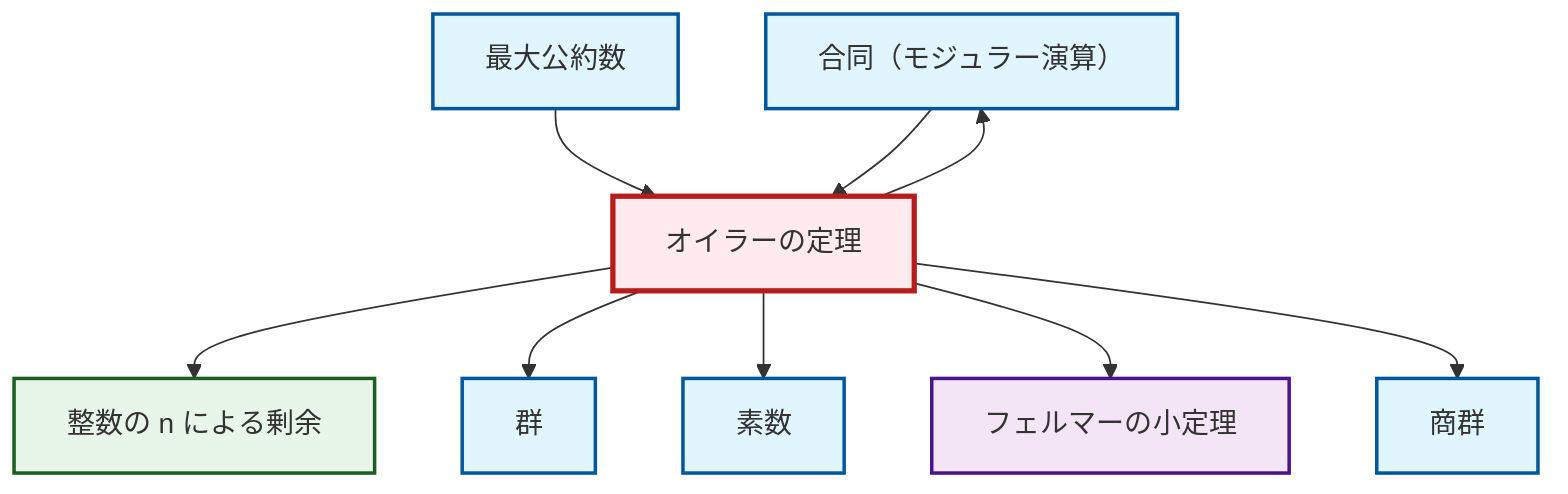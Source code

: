 graph TD
    classDef definition fill:#e1f5fe,stroke:#01579b,stroke-width:2px
    classDef theorem fill:#f3e5f5,stroke:#4a148c,stroke-width:2px
    classDef axiom fill:#fff3e0,stroke:#e65100,stroke-width:2px
    classDef example fill:#e8f5e9,stroke:#1b5e20,stroke-width:2px
    classDef current fill:#ffebee,stroke:#b71c1c,stroke-width:3px
    def-quotient-group["商群"]:::definition
    thm-fermat-little["フェルマーの小定理"]:::theorem
    def-congruence["合同（モジュラー演算）"]:::definition
    ex-quotient-integers-mod-n["整数の n による剰余"]:::example
    thm-euler["オイラーの定理"]:::theorem
    def-prime["素数"]:::definition
    def-gcd["最大公約数"]:::definition
    def-group["群"]:::definition
    def-gcd --> thm-euler
    thm-euler --> ex-quotient-integers-mod-n
    thm-euler --> def-group
    def-congruence --> thm-euler
    thm-euler --> def-prime
    thm-euler --> def-congruence
    thm-euler --> thm-fermat-little
    thm-euler --> def-quotient-group
    class thm-euler current